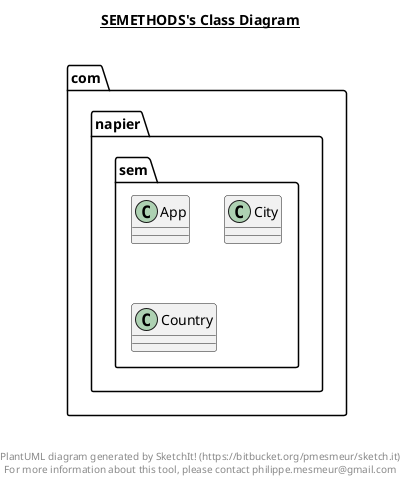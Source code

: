 @startuml

title __SEMETHODS's Class Diagram__\n

  namespace com.napier.sem {
    class com.napier.sem.App {
    }
  }
  

  namespace com.napier.sem {
    class com.napier.sem.City {
    }
  }
  

  namespace com.napier.sem {
    class com.napier.sem.Country {
    }
  }
  



right footer


PlantUML diagram generated by SketchIt! (https://bitbucket.org/pmesmeur/sketch.it)
For more information about this tool, please contact philippe.mesmeur@gmail.com
endfooter

@enduml

